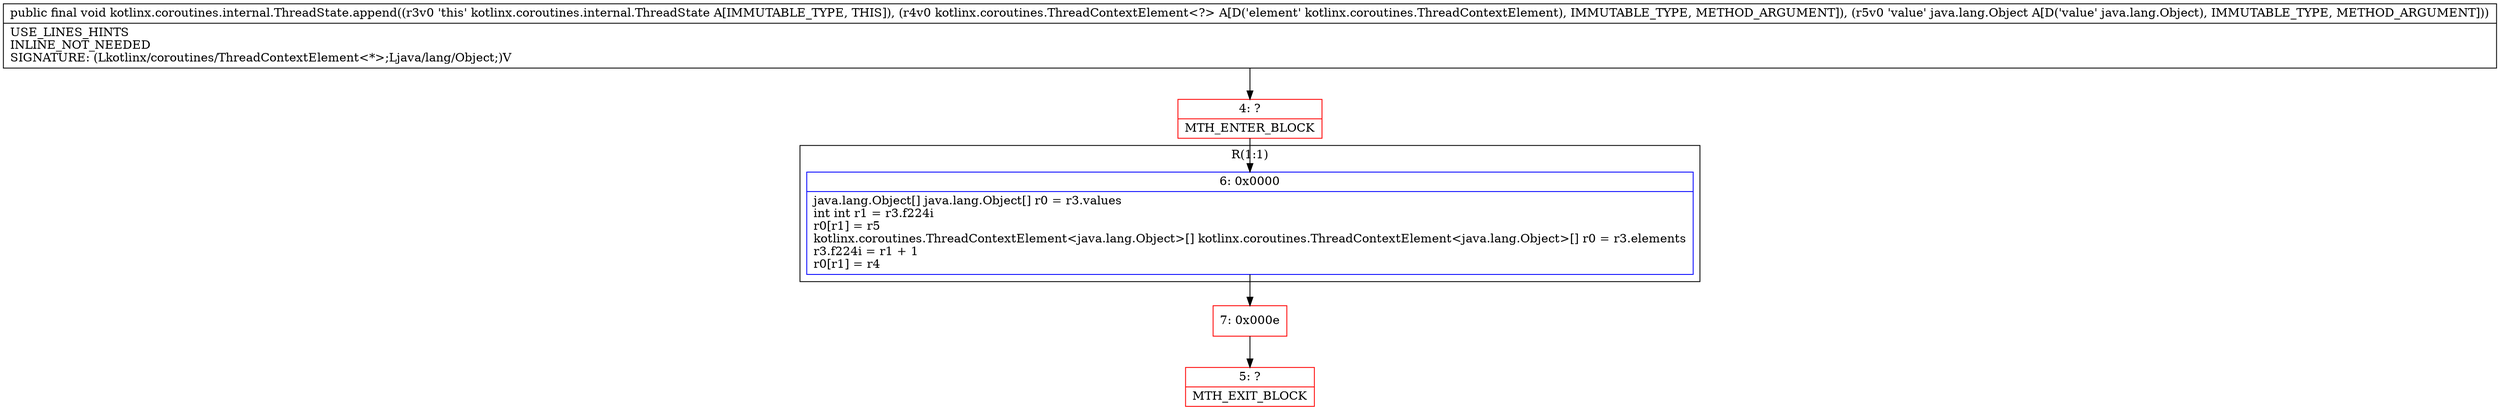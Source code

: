digraph "CFG forkotlinx.coroutines.internal.ThreadState.append(Lkotlinx\/coroutines\/ThreadContextElement;Ljava\/lang\/Object;)V" {
subgraph cluster_Region_2104710314 {
label = "R(1:1)";
node [shape=record,color=blue];
Node_6 [shape=record,label="{6\:\ 0x0000|java.lang.Object[] java.lang.Object[] r0 = r3.values\lint int r1 = r3.f224i\lr0[r1] = r5\lkotlinx.coroutines.ThreadContextElement\<java.lang.Object\>[] kotlinx.coroutines.ThreadContextElement\<java.lang.Object\>[] r0 = r3.elements\lr3.f224i = r1 + 1\lr0[r1] = r4\l}"];
}
Node_4 [shape=record,color=red,label="{4\:\ ?|MTH_ENTER_BLOCK\l}"];
Node_7 [shape=record,color=red,label="{7\:\ 0x000e}"];
Node_5 [shape=record,color=red,label="{5\:\ ?|MTH_EXIT_BLOCK\l}"];
MethodNode[shape=record,label="{public final void kotlinx.coroutines.internal.ThreadState.append((r3v0 'this' kotlinx.coroutines.internal.ThreadState A[IMMUTABLE_TYPE, THIS]), (r4v0 kotlinx.coroutines.ThreadContextElement\<?\> A[D('element' kotlinx.coroutines.ThreadContextElement), IMMUTABLE_TYPE, METHOD_ARGUMENT]), (r5v0 'value' java.lang.Object A[D('value' java.lang.Object), IMMUTABLE_TYPE, METHOD_ARGUMENT]))  | USE_LINES_HINTS\lINLINE_NOT_NEEDED\lSIGNATURE: (Lkotlinx\/coroutines\/ThreadContextElement\<*\>;Ljava\/lang\/Object;)V\l}"];
MethodNode -> Node_4;Node_6 -> Node_7;
Node_4 -> Node_6;
Node_7 -> Node_5;
}

